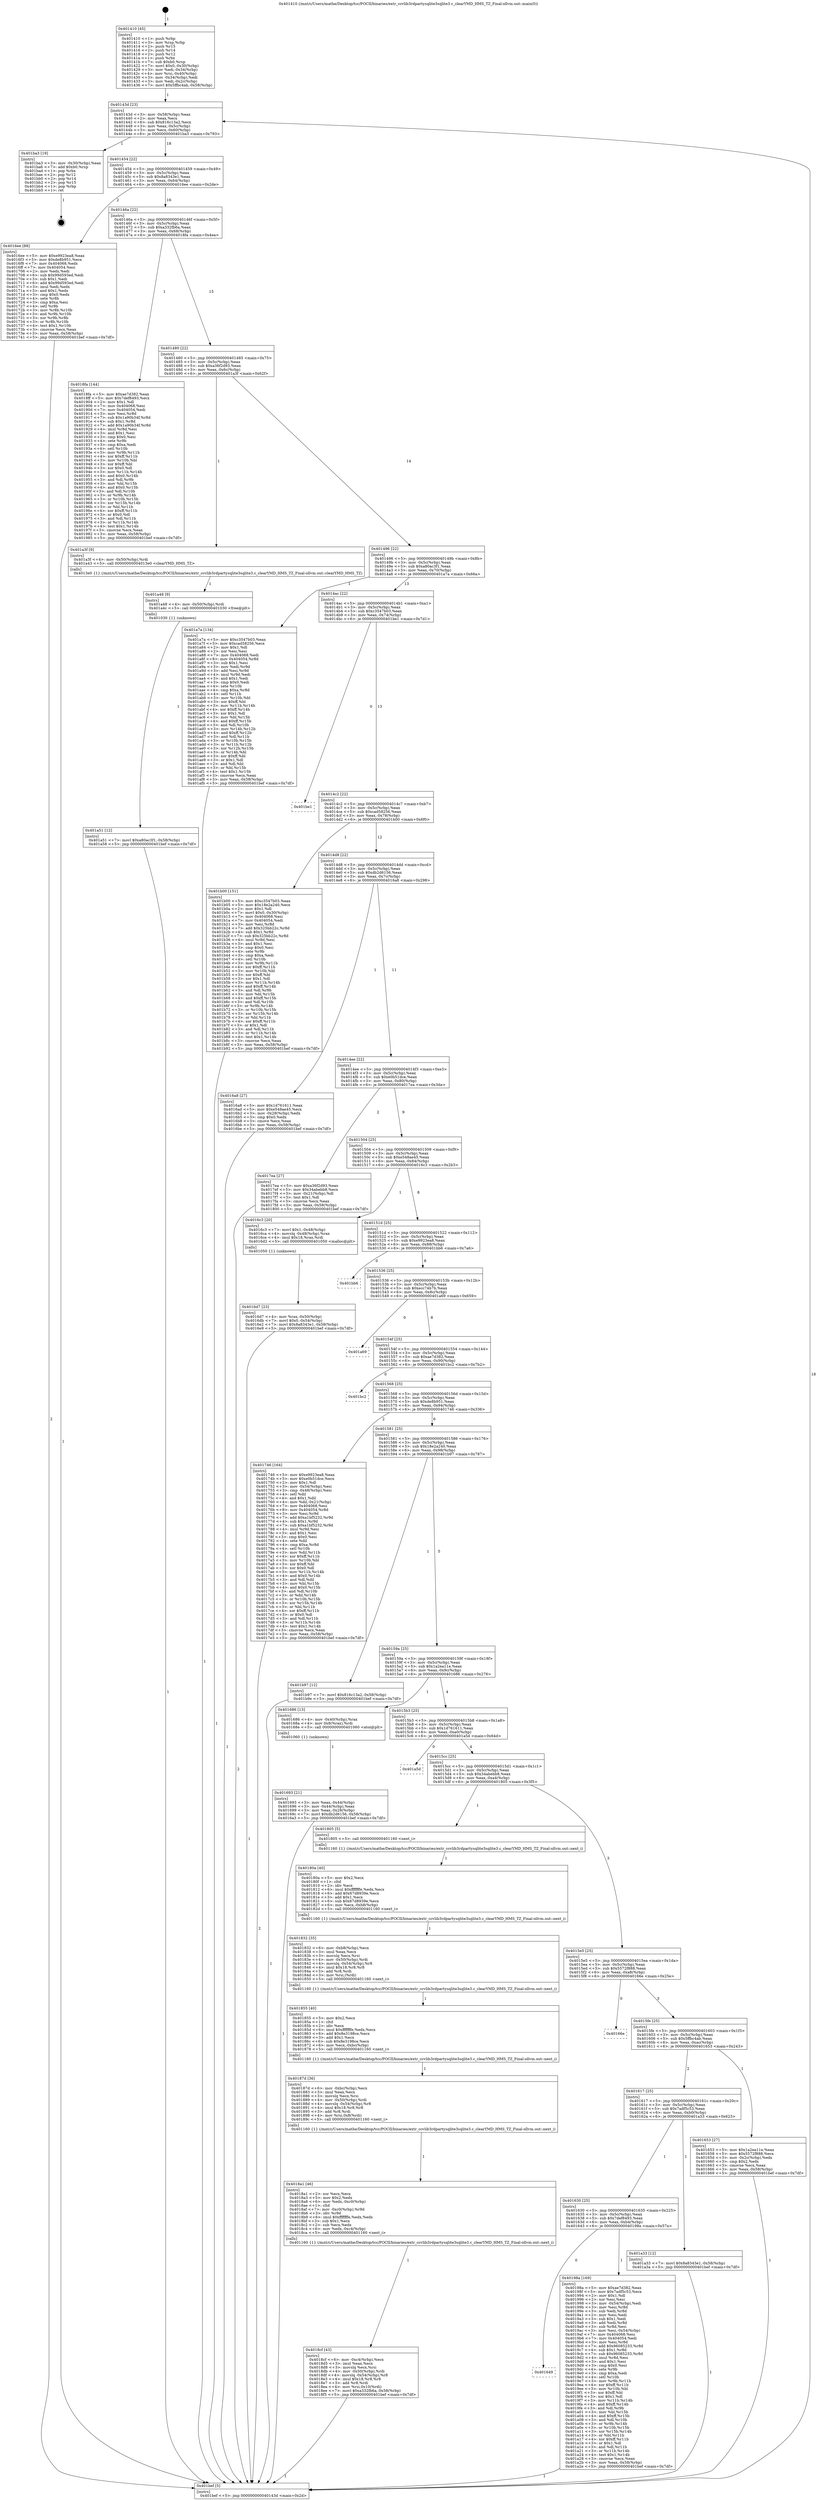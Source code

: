 digraph "0x401410" {
  label = "0x401410 (/mnt/c/Users/mathe/Desktop/tcc/POCII/binaries/extr_ccvlib3rdpartysqlite3sqlite3.c_clearYMD_HMS_TZ_Final-ollvm.out::main(0))"
  labelloc = "t"
  node[shape=record]

  Entry [label="",width=0.3,height=0.3,shape=circle,fillcolor=black,style=filled]
  "0x40143d" [label="{
     0x40143d [23]\l
     | [instrs]\l
     &nbsp;&nbsp;0x40143d \<+3\>: mov -0x58(%rbp),%eax\l
     &nbsp;&nbsp;0x401440 \<+2\>: mov %eax,%ecx\l
     &nbsp;&nbsp;0x401442 \<+6\>: sub $0x816c13a2,%ecx\l
     &nbsp;&nbsp;0x401448 \<+3\>: mov %eax,-0x5c(%rbp)\l
     &nbsp;&nbsp;0x40144b \<+3\>: mov %ecx,-0x60(%rbp)\l
     &nbsp;&nbsp;0x40144e \<+6\>: je 0000000000401ba3 \<main+0x793\>\l
  }"]
  "0x401ba3" [label="{
     0x401ba3 [19]\l
     | [instrs]\l
     &nbsp;&nbsp;0x401ba3 \<+3\>: mov -0x30(%rbp),%eax\l
     &nbsp;&nbsp;0x401ba6 \<+7\>: add $0xb0,%rsp\l
     &nbsp;&nbsp;0x401bad \<+1\>: pop %rbx\l
     &nbsp;&nbsp;0x401bae \<+2\>: pop %r12\l
     &nbsp;&nbsp;0x401bb0 \<+2\>: pop %r14\l
     &nbsp;&nbsp;0x401bb2 \<+2\>: pop %r15\l
     &nbsp;&nbsp;0x401bb4 \<+1\>: pop %rbp\l
     &nbsp;&nbsp;0x401bb5 \<+1\>: ret\l
  }"]
  "0x401454" [label="{
     0x401454 [22]\l
     | [instrs]\l
     &nbsp;&nbsp;0x401454 \<+5\>: jmp 0000000000401459 \<main+0x49\>\l
     &nbsp;&nbsp;0x401459 \<+3\>: mov -0x5c(%rbp),%eax\l
     &nbsp;&nbsp;0x40145c \<+5\>: sub $0x8a8343e1,%eax\l
     &nbsp;&nbsp;0x401461 \<+3\>: mov %eax,-0x64(%rbp)\l
     &nbsp;&nbsp;0x401464 \<+6\>: je 00000000004016ee \<main+0x2de\>\l
  }"]
  Exit [label="",width=0.3,height=0.3,shape=circle,fillcolor=black,style=filled,peripheries=2]
  "0x4016ee" [label="{
     0x4016ee [88]\l
     | [instrs]\l
     &nbsp;&nbsp;0x4016ee \<+5\>: mov $0xe9923ea8,%eax\l
     &nbsp;&nbsp;0x4016f3 \<+5\>: mov $0xde8b951,%ecx\l
     &nbsp;&nbsp;0x4016f8 \<+7\>: mov 0x404068,%edx\l
     &nbsp;&nbsp;0x4016ff \<+7\>: mov 0x404054,%esi\l
     &nbsp;&nbsp;0x401706 \<+2\>: mov %edx,%edi\l
     &nbsp;&nbsp;0x401708 \<+6\>: sub $0x99d593ed,%edi\l
     &nbsp;&nbsp;0x40170e \<+3\>: sub $0x1,%edi\l
     &nbsp;&nbsp;0x401711 \<+6\>: add $0x99d593ed,%edi\l
     &nbsp;&nbsp;0x401717 \<+3\>: imul %edi,%edx\l
     &nbsp;&nbsp;0x40171a \<+3\>: and $0x1,%edx\l
     &nbsp;&nbsp;0x40171d \<+3\>: cmp $0x0,%edx\l
     &nbsp;&nbsp;0x401720 \<+4\>: sete %r8b\l
     &nbsp;&nbsp;0x401724 \<+3\>: cmp $0xa,%esi\l
     &nbsp;&nbsp;0x401727 \<+4\>: setl %r9b\l
     &nbsp;&nbsp;0x40172b \<+3\>: mov %r8b,%r10b\l
     &nbsp;&nbsp;0x40172e \<+3\>: and %r9b,%r10b\l
     &nbsp;&nbsp;0x401731 \<+3\>: xor %r9b,%r8b\l
     &nbsp;&nbsp;0x401734 \<+3\>: or %r8b,%r10b\l
     &nbsp;&nbsp;0x401737 \<+4\>: test $0x1,%r10b\l
     &nbsp;&nbsp;0x40173b \<+3\>: cmovne %ecx,%eax\l
     &nbsp;&nbsp;0x40173e \<+3\>: mov %eax,-0x58(%rbp)\l
     &nbsp;&nbsp;0x401741 \<+5\>: jmp 0000000000401bef \<main+0x7df\>\l
  }"]
  "0x40146a" [label="{
     0x40146a [22]\l
     | [instrs]\l
     &nbsp;&nbsp;0x40146a \<+5\>: jmp 000000000040146f \<main+0x5f\>\l
     &nbsp;&nbsp;0x40146f \<+3\>: mov -0x5c(%rbp),%eax\l
     &nbsp;&nbsp;0x401472 \<+5\>: sub $0xa332fb6a,%eax\l
     &nbsp;&nbsp;0x401477 \<+3\>: mov %eax,-0x68(%rbp)\l
     &nbsp;&nbsp;0x40147a \<+6\>: je 00000000004018fa \<main+0x4ea\>\l
  }"]
  "0x401a51" [label="{
     0x401a51 [12]\l
     | [instrs]\l
     &nbsp;&nbsp;0x401a51 \<+7\>: movl $0xa80ac3f1,-0x58(%rbp)\l
     &nbsp;&nbsp;0x401a58 \<+5\>: jmp 0000000000401bef \<main+0x7df\>\l
  }"]
  "0x4018fa" [label="{
     0x4018fa [144]\l
     | [instrs]\l
     &nbsp;&nbsp;0x4018fa \<+5\>: mov $0xae7d382,%eax\l
     &nbsp;&nbsp;0x4018ff \<+5\>: mov $0x7def8493,%ecx\l
     &nbsp;&nbsp;0x401904 \<+2\>: mov $0x1,%dl\l
     &nbsp;&nbsp;0x401906 \<+7\>: mov 0x404068,%esi\l
     &nbsp;&nbsp;0x40190d \<+7\>: mov 0x404054,%edi\l
     &nbsp;&nbsp;0x401914 \<+3\>: mov %esi,%r8d\l
     &nbsp;&nbsp;0x401917 \<+7\>: sub $0x1a90b34f,%r8d\l
     &nbsp;&nbsp;0x40191e \<+4\>: sub $0x1,%r8d\l
     &nbsp;&nbsp;0x401922 \<+7\>: add $0x1a90b34f,%r8d\l
     &nbsp;&nbsp;0x401929 \<+4\>: imul %r8d,%esi\l
     &nbsp;&nbsp;0x40192d \<+3\>: and $0x1,%esi\l
     &nbsp;&nbsp;0x401930 \<+3\>: cmp $0x0,%esi\l
     &nbsp;&nbsp;0x401933 \<+4\>: sete %r9b\l
     &nbsp;&nbsp;0x401937 \<+3\>: cmp $0xa,%edi\l
     &nbsp;&nbsp;0x40193a \<+4\>: setl %r10b\l
     &nbsp;&nbsp;0x40193e \<+3\>: mov %r9b,%r11b\l
     &nbsp;&nbsp;0x401941 \<+4\>: xor $0xff,%r11b\l
     &nbsp;&nbsp;0x401945 \<+3\>: mov %r10b,%bl\l
     &nbsp;&nbsp;0x401948 \<+3\>: xor $0xff,%bl\l
     &nbsp;&nbsp;0x40194b \<+3\>: xor $0x0,%dl\l
     &nbsp;&nbsp;0x40194e \<+3\>: mov %r11b,%r14b\l
     &nbsp;&nbsp;0x401951 \<+4\>: and $0x0,%r14b\l
     &nbsp;&nbsp;0x401955 \<+3\>: and %dl,%r9b\l
     &nbsp;&nbsp;0x401958 \<+3\>: mov %bl,%r15b\l
     &nbsp;&nbsp;0x40195b \<+4\>: and $0x0,%r15b\l
     &nbsp;&nbsp;0x40195f \<+3\>: and %dl,%r10b\l
     &nbsp;&nbsp;0x401962 \<+3\>: or %r9b,%r14b\l
     &nbsp;&nbsp;0x401965 \<+3\>: or %r10b,%r15b\l
     &nbsp;&nbsp;0x401968 \<+3\>: xor %r15b,%r14b\l
     &nbsp;&nbsp;0x40196b \<+3\>: or %bl,%r11b\l
     &nbsp;&nbsp;0x40196e \<+4\>: xor $0xff,%r11b\l
     &nbsp;&nbsp;0x401972 \<+3\>: or $0x0,%dl\l
     &nbsp;&nbsp;0x401975 \<+3\>: and %dl,%r11b\l
     &nbsp;&nbsp;0x401978 \<+3\>: or %r11b,%r14b\l
     &nbsp;&nbsp;0x40197b \<+4\>: test $0x1,%r14b\l
     &nbsp;&nbsp;0x40197f \<+3\>: cmovne %ecx,%eax\l
     &nbsp;&nbsp;0x401982 \<+3\>: mov %eax,-0x58(%rbp)\l
     &nbsp;&nbsp;0x401985 \<+5\>: jmp 0000000000401bef \<main+0x7df\>\l
  }"]
  "0x401480" [label="{
     0x401480 [22]\l
     | [instrs]\l
     &nbsp;&nbsp;0x401480 \<+5\>: jmp 0000000000401485 \<main+0x75\>\l
     &nbsp;&nbsp;0x401485 \<+3\>: mov -0x5c(%rbp),%eax\l
     &nbsp;&nbsp;0x401488 \<+5\>: sub $0xa36f2d93,%eax\l
     &nbsp;&nbsp;0x40148d \<+3\>: mov %eax,-0x6c(%rbp)\l
     &nbsp;&nbsp;0x401490 \<+6\>: je 0000000000401a3f \<main+0x62f\>\l
  }"]
  "0x401a48" [label="{
     0x401a48 [9]\l
     | [instrs]\l
     &nbsp;&nbsp;0x401a48 \<+4\>: mov -0x50(%rbp),%rdi\l
     &nbsp;&nbsp;0x401a4c \<+5\>: call 0000000000401030 \<free@plt\>\l
     | [calls]\l
     &nbsp;&nbsp;0x401030 \{1\} (unknown)\l
  }"]
  "0x401a3f" [label="{
     0x401a3f [9]\l
     | [instrs]\l
     &nbsp;&nbsp;0x401a3f \<+4\>: mov -0x50(%rbp),%rdi\l
     &nbsp;&nbsp;0x401a43 \<+5\>: call 00000000004013e0 \<clearYMD_HMS_TZ\>\l
     | [calls]\l
     &nbsp;&nbsp;0x4013e0 \{1\} (/mnt/c/Users/mathe/Desktop/tcc/POCII/binaries/extr_ccvlib3rdpartysqlite3sqlite3.c_clearYMD_HMS_TZ_Final-ollvm.out::clearYMD_HMS_TZ)\l
  }"]
  "0x401496" [label="{
     0x401496 [22]\l
     | [instrs]\l
     &nbsp;&nbsp;0x401496 \<+5\>: jmp 000000000040149b \<main+0x8b\>\l
     &nbsp;&nbsp;0x40149b \<+3\>: mov -0x5c(%rbp),%eax\l
     &nbsp;&nbsp;0x40149e \<+5\>: sub $0xa80ac3f1,%eax\l
     &nbsp;&nbsp;0x4014a3 \<+3\>: mov %eax,-0x70(%rbp)\l
     &nbsp;&nbsp;0x4014a6 \<+6\>: je 0000000000401a7a \<main+0x66a\>\l
  }"]
  "0x401649" [label="{
     0x401649\l
  }", style=dashed]
  "0x401a7a" [label="{
     0x401a7a [134]\l
     | [instrs]\l
     &nbsp;&nbsp;0x401a7a \<+5\>: mov $0xc3547b03,%eax\l
     &nbsp;&nbsp;0x401a7f \<+5\>: mov $0xcad58256,%ecx\l
     &nbsp;&nbsp;0x401a84 \<+2\>: mov $0x1,%dl\l
     &nbsp;&nbsp;0x401a86 \<+2\>: xor %esi,%esi\l
     &nbsp;&nbsp;0x401a88 \<+7\>: mov 0x404068,%edi\l
     &nbsp;&nbsp;0x401a8f \<+8\>: mov 0x404054,%r8d\l
     &nbsp;&nbsp;0x401a97 \<+3\>: sub $0x1,%esi\l
     &nbsp;&nbsp;0x401a9a \<+3\>: mov %edi,%r9d\l
     &nbsp;&nbsp;0x401a9d \<+3\>: add %esi,%r9d\l
     &nbsp;&nbsp;0x401aa0 \<+4\>: imul %r9d,%edi\l
     &nbsp;&nbsp;0x401aa4 \<+3\>: and $0x1,%edi\l
     &nbsp;&nbsp;0x401aa7 \<+3\>: cmp $0x0,%edi\l
     &nbsp;&nbsp;0x401aaa \<+4\>: sete %r10b\l
     &nbsp;&nbsp;0x401aae \<+4\>: cmp $0xa,%r8d\l
     &nbsp;&nbsp;0x401ab2 \<+4\>: setl %r11b\l
     &nbsp;&nbsp;0x401ab6 \<+3\>: mov %r10b,%bl\l
     &nbsp;&nbsp;0x401ab9 \<+3\>: xor $0xff,%bl\l
     &nbsp;&nbsp;0x401abc \<+3\>: mov %r11b,%r14b\l
     &nbsp;&nbsp;0x401abf \<+4\>: xor $0xff,%r14b\l
     &nbsp;&nbsp;0x401ac3 \<+3\>: xor $0x1,%dl\l
     &nbsp;&nbsp;0x401ac6 \<+3\>: mov %bl,%r15b\l
     &nbsp;&nbsp;0x401ac9 \<+4\>: and $0xff,%r15b\l
     &nbsp;&nbsp;0x401acd \<+3\>: and %dl,%r10b\l
     &nbsp;&nbsp;0x401ad0 \<+3\>: mov %r14b,%r12b\l
     &nbsp;&nbsp;0x401ad3 \<+4\>: and $0xff,%r12b\l
     &nbsp;&nbsp;0x401ad7 \<+3\>: and %dl,%r11b\l
     &nbsp;&nbsp;0x401ada \<+3\>: or %r10b,%r15b\l
     &nbsp;&nbsp;0x401add \<+3\>: or %r11b,%r12b\l
     &nbsp;&nbsp;0x401ae0 \<+3\>: xor %r12b,%r15b\l
     &nbsp;&nbsp;0x401ae3 \<+3\>: or %r14b,%bl\l
     &nbsp;&nbsp;0x401ae6 \<+3\>: xor $0xff,%bl\l
     &nbsp;&nbsp;0x401ae9 \<+3\>: or $0x1,%dl\l
     &nbsp;&nbsp;0x401aec \<+2\>: and %dl,%bl\l
     &nbsp;&nbsp;0x401aee \<+3\>: or %bl,%r15b\l
     &nbsp;&nbsp;0x401af1 \<+4\>: test $0x1,%r15b\l
     &nbsp;&nbsp;0x401af5 \<+3\>: cmovne %ecx,%eax\l
     &nbsp;&nbsp;0x401af8 \<+3\>: mov %eax,-0x58(%rbp)\l
     &nbsp;&nbsp;0x401afb \<+5\>: jmp 0000000000401bef \<main+0x7df\>\l
  }"]
  "0x4014ac" [label="{
     0x4014ac [22]\l
     | [instrs]\l
     &nbsp;&nbsp;0x4014ac \<+5\>: jmp 00000000004014b1 \<main+0xa1\>\l
     &nbsp;&nbsp;0x4014b1 \<+3\>: mov -0x5c(%rbp),%eax\l
     &nbsp;&nbsp;0x4014b4 \<+5\>: sub $0xc3547b03,%eax\l
     &nbsp;&nbsp;0x4014b9 \<+3\>: mov %eax,-0x74(%rbp)\l
     &nbsp;&nbsp;0x4014bc \<+6\>: je 0000000000401be1 \<main+0x7d1\>\l
  }"]
  "0x40198a" [label="{
     0x40198a [169]\l
     | [instrs]\l
     &nbsp;&nbsp;0x40198a \<+5\>: mov $0xae7d382,%eax\l
     &nbsp;&nbsp;0x40198f \<+5\>: mov $0x7adf5c53,%ecx\l
     &nbsp;&nbsp;0x401994 \<+2\>: mov $0x1,%dl\l
     &nbsp;&nbsp;0x401996 \<+2\>: xor %esi,%esi\l
     &nbsp;&nbsp;0x401998 \<+3\>: mov -0x54(%rbp),%edi\l
     &nbsp;&nbsp;0x40199b \<+3\>: mov %esi,%r8d\l
     &nbsp;&nbsp;0x40199e \<+3\>: sub %edi,%r8d\l
     &nbsp;&nbsp;0x4019a1 \<+2\>: mov %esi,%edi\l
     &nbsp;&nbsp;0x4019a3 \<+3\>: sub $0x1,%edi\l
     &nbsp;&nbsp;0x4019a6 \<+3\>: add %edi,%r8d\l
     &nbsp;&nbsp;0x4019a9 \<+3\>: sub %r8d,%esi\l
     &nbsp;&nbsp;0x4019ac \<+3\>: mov %esi,-0x54(%rbp)\l
     &nbsp;&nbsp;0x4019af \<+7\>: mov 0x404068,%esi\l
     &nbsp;&nbsp;0x4019b6 \<+7\>: mov 0x404054,%edi\l
     &nbsp;&nbsp;0x4019bd \<+3\>: mov %esi,%r8d\l
     &nbsp;&nbsp;0x4019c0 \<+7\>: add $0x96085233,%r8d\l
     &nbsp;&nbsp;0x4019c7 \<+4\>: sub $0x1,%r8d\l
     &nbsp;&nbsp;0x4019cb \<+7\>: sub $0x96085233,%r8d\l
     &nbsp;&nbsp;0x4019d2 \<+4\>: imul %r8d,%esi\l
     &nbsp;&nbsp;0x4019d6 \<+3\>: and $0x1,%esi\l
     &nbsp;&nbsp;0x4019d9 \<+3\>: cmp $0x0,%esi\l
     &nbsp;&nbsp;0x4019dc \<+4\>: sete %r9b\l
     &nbsp;&nbsp;0x4019e0 \<+3\>: cmp $0xa,%edi\l
     &nbsp;&nbsp;0x4019e3 \<+4\>: setl %r10b\l
     &nbsp;&nbsp;0x4019e7 \<+3\>: mov %r9b,%r11b\l
     &nbsp;&nbsp;0x4019ea \<+4\>: xor $0xff,%r11b\l
     &nbsp;&nbsp;0x4019ee \<+3\>: mov %r10b,%bl\l
     &nbsp;&nbsp;0x4019f1 \<+3\>: xor $0xff,%bl\l
     &nbsp;&nbsp;0x4019f4 \<+3\>: xor $0x1,%dl\l
     &nbsp;&nbsp;0x4019f7 \<+3\>: mov %r11b,%r14b\l
     &nbsp;&nbsp;0x4019fa \<+4\>: and $0xff,%r14b\l
     &nbsp;&nbsp;0x4019fe \<+3\>: and %dl,%r9b\l
     &nbsp;&nbsp;0x401a01 \<+3\>: mov %bl,%r15b\l
     &nbsp;&nbsp;0x401a04 \<+4\>: and $0xff,%r15b\l
     &nbsp;&nbsp;0x401a08 \<+3\>: and %dl,%r10b\l
     &nbsp;&nbsp;0x401a0b \<+3\>: or %r9b,%r14b\l
     &nbsp;&nbsp;0x401a0e \<+3\>: or %r10b,%r15b\l
     &nbsp;&nbsp;0x401a11 \<+3\>: xor %r15b,%r14b\l
     &nbsp;&nbsp;0x401a14 \<+3\>: or %bl,%r11b\l
     &nbsp;&nbsp;0x401a17 \<+4\>: xor $0xff,%r11b\l
     &nbsp;&nbsp;0x401a1b \<+3\>: or $0x1,%dl\l
     &nbsp;&nbsp;0x401a1e \<+3\>: and %dl,%r11b\l
     &nbsp;&nbsp;0x401a21 \<+3\>: or %r11b,%r14b\l
     &nbsp;&nbsp;0x401a24 \<+4\>: test $0x1,%r14b\l
     &nbsp;&nbsp;0x401a28 \<+3\>: cmovne %ecx,%eax\l
     &nbsp;&nbsp;0x401a2b \<+3\>: mov %eax,-0x58(%rbp)\l
     &nbsp;&nbsp;0x401a2e \<+5\>: jmp 0000000000401bef \<main+0x7df\>\l
  }"]
  "0x401be1" [label="{
     0x401be1\l
  }", style=dashed]
  "0x4014c2" [label="{
     0x4014c2 [22]\l
     | [instrs]\l
     &nbsp;&nbsp;0x4014c2 \<+5\>: jmp 00000000004014c7 \<main+0xb7\>\l
     &nbsp;&nbsp;0x4014c7 \<+3\>: mov -0x5c(%rbp),%eax\l
     &nbsp;&nbsp;0x4014ca \<+5\>: sub $0xcad58256,%eax\l
     &nbsp;&nbsp;0x4014cf \<+3\>: mov %eax,-0x78(%rbp)\l
     &nbsp;&nbsp;0x4014d2 \<+6\>: je 0000000000401b00 \<main+0x6f0\>\l
  }"]
  "0x401630" [label="{
     0x401630 [25]\l
     | [instrs]\l
     &nbsp;&nbsp;0x401630 \<+5\>: jmp 0000000000401635 \<main+0x225\>\l
     &nbsp;&nbsp;0x401635 \<+3\>: mov -0x5c(%rbp),%eax\l
     &nbsp;&nbsp;0x401638 \<+5\>: sub $0x7def8493,%eax\l
     &nbsp;&nbsp;0x40163d \<+6\>: mov %eax,-0xb4(%rbp)\l
     &nbsp;&nbsp;0x401643 \<+6\>: je 000000000040198a \<main+0x57a\>\l
  }"]
  "0x401b00" [label="{
     0x401b00 [151]\l
     | [instrs]\l
     &nbsp;&nbsp;0x401b00 \<+5\>: mov $0xc3547b03,%eax\l
     &nbsp;&nbsp;0x401b05 \<+5\>: mov $0x18e2a240,%ecx\l
     &nbsp;&nbsp;0x401b0a \<+2\>: mov $0x1,%dl\l
     &nbsp;&nbsp;0x401b0c \<+7\>: movl $0x0,-0x30(%rbp)\l
     &nbsp;&nbsp;0x401b13 \<+7\>: mov 0x404068,%esi\l
     &nbsp;&nbsp;0x401b1a \<+7\>: mov 0x404054,%edi\l
     &nbsp;&nbsp;0x401b21 \<+3\>: mov %esi,%r8d\l
     &nbsp;&nbsp;0x401b24 \<+7\>: add $0x325bb22c,%r8d\l
     &nbsp;&nbsp;0x401b2b \<+4\>: sub $0x1,%r8d\l
     &nbsp;&nbsp;0x401b2f \<+7\>: sub $0x325bb22c,%r8d\l
     &nbsp;&nbsp;0x401b36 \<+4\>: imul %r8d,%esi\l
     &nbsp;&nbsp;0x401b3a \<+3\>: and $0x1,%esi\l
     &nbsp;&nbsp;0x401b3d \<+3\>: cmp $0x0,%esi\l
     &nbsp;&nbsp;0x401b40 \<+4\>: sete %r9b\l
     &nbsp;&nbsp;0x401b44 \<+3\>: cmp $0xa,%edi\l
     &nbsp;&nbsp;0x401b47 \<+4\>: setl %r10b\l
     &nbsp;&nbsp;0x401b4b \<+3\>: mov %r9b,%r11b\l
     &nbsp;&nbsp;0x401b4e \<+4\>: xor $0xff,%r11b\l
     &nbsp;&nbsp;0x401b52 \<+3\>: mov %r10b,%bl\l
     &nbsp;&nbsp;0x401b55 \<+3\>: xor $0xff,%bl\l
     &nbsp;&nbsp;0x401b58 \<+3\>: xor $0x1,%dl\l
     &nbsp;&nbsp;0x401b5b \<+3\>: mov %r11b,%r14b\l
     &nbsp;&nbsp;0x401b5e \<+4\>: and $0xff,%r14b\l
     &nbsp;&nbsp;0x401b62 \<+3\>: and %dl,%r9b\l
     &nbsp;&nbsp;0x401b65 \<+3\>: mov %bl,%r15b\l
     &nbsp;&nbsp;0x401b68 \<+4\>: and $0xff,%r15b\l
     &nbsp;&nbsp;0x401b6c \<+3\>: and %dl,%r10b\l
     &nbsp;&nbsp;0x401b6f \<+3\>: or %r9b,%r14b\l
     &nbsp;&nbsp;0x401b72 \<+3\>: or %r10b,%r15b\l
     &nbsp;&nbsp;0x401b75 \<+3\>: xor %r15b,%r14b\l
     &nbsp;&nbsp;0x401b78 \<+3\>: or %bl,%r11b\l
     &nbsp;&nbsp;0x401b7b \<+4\>: xor $0xff,%r11b\l
     &nbsp;&nbsp;0x401b7f \<+3\>: or $0x1,%dl\l
     &nbsp;&nbsp;0x401b82 \<+3\>: and %dl,%r11b\l
     &nbsp;&nbsp;0x401b85 \<+3\>: or %r11b,%r14b\l
     &nbsp;&nbsp;0x401b88 \<+4\>: test $0x1,%r14b\l
     &nbsp;&nbsp;0x401b8c \<+3\>: cmovne %ecx,%eax\l
     &nbsp;&nbsp;0x401b8f \<+3\>: mov %eax,-0x58(%rbp)\l
     &nbsp;&nbsp;0x401b92 \<+5\>: jmp 0000000000401bef \<main+0x7df\>\l
  }"]
  "0x4014d8" [label="{
     0x4014d8 [22]\l
     | [instrs]\l
     &nbsp;&nbsp;0x4014d8 \<+5\>: jmp 00000000004014dd \<main+0xcd\>\l
     &nbsp;&nbsp;0x4014dd \<+3\>: mov -0x5c(%rbp),%eax\l
     &nbsp;&nbsp;0x4014e0 \<+5\>: sub $0xdb2d6156,%eax\l
     &nbsp;&nbsp;0x4014e5 \<+3\>: mov %eax,-0x7c(%rbp)\l
     &nbsp;&nbsp;0x4014e8 \<+6\>: je 00000000004016a8 \<main+0x298\>\l
  }"]
  "0x401a33" [label="{
     0x401a33 [12]\l
     | [instrs]\l
     &nbsp;&nbsp;0x401a33 \<+7\>: movl $0x8a8343e1,-0x58(%rbp)\l
     &nbsp;&nbsp;0x401a3a \<+5\>: jmp 0000000000401bef \<main+0x7df\>\l
  }"]
  "0x4016a8" [label="{
     0x4016a8 [27]\l
     | [instrs]\l
     &nbsp;&nbsp;0x4016a8 \<+5\>: mov $0x1d761611,%eax\l
     &nbsp;&nbsp;0x4016ad \<+5\>: mov $0xe548ae45,%ecx\l
     &nbsp;&nbsp;0x4016b2 \<+3\>: mov -0x28(%rbp),%edx\l
     &nbsp;&nbsp;0x4016b5 \<+3\>: cmp $0x0,%edx\l
     &nbsp;&nbsp;0x4016b8 \<+3\>: cmove %ecx,%eax\l
     &nbsp;&nbsp;0x4016bb \<+3\>: mov %eax,-0x58(%rbp)\l
     &nbsp;&nbsp;0x4016be \<+5\>: jmp 0000000000401bef \<main+0x7df\>\l
  }"]
  "0x4014ee" [label="{
     0x4014ee [22]\l
     | [instrs]\l
     &nbsp;&nbsp;0x4014ee \<+5\>: jmp 00000000004014f3 \<main+0xe3\>\l
     &nbsp;&nbsp;0x4014f3 \<+3\>: mov -0x5c(%rbp),%eax\l
     &nbsp;&nbsp;0x4014f6 \<+5\>: sub $0xe0b51dce,%eax\l
     &nbsp;&nbsp;0x4014fb \<+3\>: mov %eax,-0x80(%rbp)\l
     &nbsp;&nbsp;0x4014fe \<+6\>: je 00000000004017ea \<main+0x3da\>\l
  }"]
  "0x4018cf" [label="{
     0x4018cf [43]\l
     | [instrs]\l
     &nbsp;&nbsp;0x4018cf \<+6\>: mov -0xc4(%rbp),%ecx\l
     &nbsp;&nbsp;0x4018d5 \<+3\>: imul %eax,%ecx\l
     &nbsp;&nbsp;0x4018d8 \<+3\>: movslq %ecx,%rsi\l
     &nbsp;&nbsp;0x4018db \<+4\>: mov -0x50(%rbp),%rdi\l
     &nbsp;&nbsp;0x4018df \<+4\>: movslq -0x54(%rbp),%r8\l
     &nbsp;&nbsp;0x4018e3 \<+4\>: imul $0x18,%r8,%r8\l
     &nbsp;&nbsp;0x4018e7 \<+3\>: add %r8,%rdi\l
     &nbsp;&nbsp;0x4018ea \<+4\>: mov %rsi,0x10(%rdi)\l
     &nbsp;&nbsp;0x4018ee \<+7\>: movl $0xa332fb6a,-0x58(%rbp)\l
     &nbsp;&nbsp;0x4018f5 \<+5\>: jmp 0000000000401bef \<main+0x7df\>\l
  }"]
  "0x4017ea" [label="{
     0x4017ea [27]\l
     | [instrs]\l
     &nbsp;&nbsp;0x4017ea \<+5\>: mov $0xa36f2d93,%eax\l
     &nbsp;&nbsp;0x4017ef \<+5\>: mov $0x34abebb8,%ecx\l
     &nbsp;&nbsp;0x4017f4 \<+3\>: mov -0x21(%rbp),%dl\l
     &nbsp;&nbsp;0x4017f7 \<+3\>: test $0x1,%dl\l
     &nbsp;&nbsp;0x4017fa \<+3\>: cmovne %ecx,%eax\l
     &nbsp;&nbsp;0x4017fd \<+3\>: mov %eax,-0x58(%rbp)\l
     &nbsp;&nbsp;0x401800 \<+5\>: jmp 0000000000401bef \<main+0x7df\>\l
  }"]
  "0x401504" [label="{
     0x401504 [25]\l
     | [instrs]\l
     &nbsp;&nbsp;0x401504 \<+5\>: jmp 0000000000401509 \<main+0xf9\>\l
     &nbsp;&nbsp;0x401509 \<+3\>: mov -0x5c(%rbp),%eax\l
     &nbsp;&nbsp;0x40150c \<+5\>: sub $0xe548ae45,%eax\l
     &nbsp;&nbsp;0x401511 \<+6\>: mov %eax,-0x84(%rbp)\l
     &nbsp;&nbsp;0x401517 \<+6\>: je 00000000004016c3 \<main+0x2b3\>\l
  }"]
  "0x4018a1" [label="{
     0x4018a1 [46]\l
     | [instrs]\l
     &nbsp;&nbsp;0x4018a1 \<+2\>: xor %ecx,%ecx\l
     &nbsp;&nbsp;0x4018a3 \<+5\>: mov $0x2,%edx\l
     &nbsp;&nbsp;0x4018a8 \<+6\>: mov %edx,-0xc0(%rbp)\l
     &nbsp;&nbsp;0x4018ae \<+1\>: cltd\l
     &nbsp;&nbsp;0x4018af \<+7\>: mov -0xc0(%rbp),%r9d\l
     &nbsp;&nbsp;0x4018b6 \<+3\>: idiv %r9d\l
     &nbsp;&nbsp;0x4018b9 \<+6\>: imul $0xfffffffe,%edx,%edx\l
     &nbsp;&nbsp;0x4018bf \<+3\>: sub $0x1,%ecx\l
     &nbsp;&nbsp;0x4018c2 \<+2\>: sub %ecx,%edx\l
     &nbsp;&nbsp;0x4018c4 \<+6\>: mov %edx,-0xc4(%rbp)\l
     &nbsp;&nbsp;0x4018ca \<+5\>: call 0000000000401160 \<next_i\>\l
     | [calls]\l
     &nbsp;&nbsp;0x401160 \{1\} (/mnt/c/Users/mathe/Desktop/tcc/POCII/binaries/extr_ccvlib3rdpartysqlite3sqlite3.c_clearYMD_HMS_TZ_Final-ollvm.out::next_i)\l
  }"]
  "0x4016c3" [label="{
     0x4016c3 [20]\l
     | [instrs]\l
     &nbsp;&nbsp;0x4016c3 \<+7\>: movl $0x1,-0x48(%rbp)\l
     &nbsp;&nbsp;0x4016ca \<+4\>: movslq -0x48(%rbp),%rax\l
     &nbsp;&nbsp;0x4016ce \<+4\>: imul $0x18,%rax,%rdi\l
     &nbsp;&nbsp;0x4016d2 \<+5\>: call 0000000000401050 \<malloc@plt\>\l
     | [calls]\l
     &nbsp;&nbsp;0x401050 \{1\} (unknown)\l
  }"]
  "0x40151d" [label="{
     0x40151d [25]\l
     | [instrs]\l
     &nbsp;&nbsp;0x40151d \<+5\>: jmp 0000000000401522 \<main+0x112\>\l
     &nbsp;&nbsp;0x401522 \<+3\>: mov -0x5c(%rbp),%eax\l
     &nbsp;&nbsp;0x401525 \<+5\>: sub $0xe9923ea8,%eax\l
     &nbsp;&nbsp;0x40152a \<+6\>: mov %eax,-0x88(%rbp)\l
     &nbsp;&nbsp;0x401530 \<+6\>: je 0000000000401bb6 \<main+0x7a6\>\l
  }"]
  "0x40187d" [label="{
     0x40187d [36]\l
     | [instrs]\l
     &nbsp;&nbsp;0x40187d \<+6\>: mov -0xbc(%rbp),%ecx\l
     &nbsp;&nbsp;0x401883 \<+3\>: imul %eax,%ecx\l
     &nbsp;&nbsp;0x401886 \<+3\>: movslq %ecx,%rsi\l
     &nbsp;&nbsp;0x401889 \<+4\>: mov -0x50(%rbp),%rdi\l
     &nbsp;&nbsp;0x40188d \<+4\>: movslq -0x54(%rbp),%r8\l
     &nbsp;&nbsp;0x401891 \<+4\>: imul $0x18,%r8,%r8\l
     &nbsp;&nbsp;0x401895 \<+3\>: add %r8,%rdi\l
     &nbsp;&nbsp;0x401898 \<+4\>: mov %rsi,0x8(%rdi)\l
     &nbsp;&nbsp;0x40189c \<+5\>: call 0000000000401160 \<next_i\>\l
     | [calls]\l
     &nbsp;&nbsp;0x401160 \{1\} (/mnt/c/Users/mathe/Desktop/tcc/POCII/binaries/extr_ccvlib3rdpartysqlite3sqlite3.c_clearYMD_HMS_TZ_Final-ollvm.out::next_i)\l
  }"]
  "0x401bb6" [label="{
     0x401bb6\l
  }", style=dashed]
  "0x401536" [label="{
     0x401536 [25]\l
     | [instrs]\l
     &nbsp;&nbsp;0x401536 \<+5\>: jmp 000000000040153b \<main+0x12b\>\l
     &nbsp;&nbsp;0x40153b \<+3\>: mov -0x5c(%rbp),%eax\l
     &nbsp;&nbsp;0x40153e \<+5\>: sub $0xecc74b7b,%eax\l
     &nbsp;&nbsp;0x401543 \<+6\>: mov %eax,-0x8c(%rbp)\l
     &nbsp;&nbsp;0x401549 \<+6\>: je 0000000000401a69 \<main+0x659\>\l
  }"]
  "0x401855" [label="{
     0x401855 [40]\l
     | [instrs]\l
     &nbsp;&nbsp;0x401855 \<+5\>: mov $0x2,%ecx\l
     &nbsp;&nbsp;0x40185a \<+1\>: cltd\l
     &nbsp;&nbsp;0x40185b \<+2\>: idiv %ecx\l
     &nbsp;&nbsp;0x40185d \<+6\>: imul $0xfffffffe,%edx,%ecx\l
     &nbsp;&nbsp;0x401863 \<+6\>: add $0x8e3198ce,%ecx\l
     &nbsp;&nbsp;0x401869 \<+3\>: add $0x1,%ecx\l
     &nbsp;&nbsp;0x40186c \<+6\>: sub $0x8e3198ce,%ecx\l
     &nbsp;&nbsp;0x401872 \<+6\>: mov %ecx,-0xbc(%rbp)\l
     &nbsp;&nbsp;0x401878 \<+5\>: call 0000000000401160 \<next_i\>\l
     | [calls]\l
     &nbsp;&nbsp;0x401160 \{1\} (/mnt/c/Users/mathe/Desktop/tcc/POCII/binaries/extr_ccvlib3rdpartysqlite3sqlite3.c_clearYMD_HMS_TZ_Final-ollvm.out::next_i)\l
  }"]
  "0x401a69" [label="{
     0x401a69\l
  }", style=dashed]
  "0x40154f" [label="{
     0x40154f [25]\l
     | [instrs]\l
     &nbsp;&nbsp;0x40154f \<+5\>: jmp 0000000000401554 \<main+0x144\>\l
     &nbsp;&nbsp;0x401554 \<+3\>: mov -0x5c(%rbp),%eax\l
     &nbsp;&nbsp;0x401557 \<+5\>: sub $0xae7d382,%eax\l
     &nbsp;&nbsp;0x40155c \<+6\>: mov %eax,-0x90(%rbp)\l
     &nbsp;&nbsp;0x401562 \<+6\>: je 0000000000401bc2 \<main+0x7b2\>\l
  }"]
  "0x401832" [label="{
     0x401832 [35]\l
     | [instrs]\l
     &nbsp;&nbsp;0x401832 \<+6\>: mov -0xb8(%rbp),%ecx\l
     &nbsp;&nbsp;0x401838 \<+3\>: imul %eax,%ecx\l
     &nbsp;&nbsp;0x40183b \<+3\>: movslq %ecx,%rsi\l
     &nbsp;&nbsp;0x40183e \<+4\>: mov -0x50(%rbp),%rdi\l
     &nbsp;&nbsp;0x401842 \<+4\>: movslq -0x54(%rbp),%r8\l
     &nbsp;&nbsp;0x401846 \<+4\>: imul $0x18,%r8,%r8\l
     &nbsp;&nbsp;0x40184a \<+3\>: add %r8,%rdi\l
     &nbsp;&nbsp;0x40184d \<+3\>: mov %rsi,(%rdi)\l
     &nbsp;&nbsp;0x401850 \<+5\>: call 0000000000401160 \<next_i\>\l
     | [calls]\l
     &nbsp;&nbsp;0x401160 \{1\} (/mnt/c/Users/mathe/Desktop/tcc/POCII/binaries/extr_ccvlib3rdpartysqlite3sqlite3.c_clearYMD_HMS_TZ_Final-ollvm.out::next_i)\l
  }"]
  "0x401bc2" [label="{
     0x401bc2\l
  }", style=dashed]
  "0x401568" [label="{
     0x401568 [25]\l
     | [instrs]\l
     &nbsp;&nbsp;0x401568 \<+5\>: jmp 000000000040156d \<main+0x15d\>\l
     &nbsp;&nbsp;0x40156d \<+3\>: mov -0x5c(%rbp),%eax\l
     &nbsp;&nbsp;0x401570 \<+5\>: sub $0xde8b951,%eax\l
     &nbsp;&nbsp;0x401575 \<+6\>: mov %eax,-0x94(%rbp)\l
     &nbsp;&nbsp;0x40157b \<+6\>: je 0000000000401746 \<main+0x336\>\l
  }"]
  "0x40180a" [label="{
     0x40180a [40]\l
     | [instrs]\l
     &nbsp;&nbsp;0x40180a \<+5\>: mov $0x2,%ecx\l
     &nbsp;&nbsp;0x40180f \<+1\>: cltd\l
     &nbsp;&nbsp;0x401810 \<+2\>: idiv %ecx\l
     &nbsp;&nbsp;0x401812 \<+6\>: imul $0xfffffffe,%edx,%ecx\l
     &nbsp;&nbsp;0x401818 \<+6\>: add $0x67d8939e,%ecx\l
     &nbsp;&nbsp;0x40181e \<+3\>: add $0x1,%ecx\l
     &nbsp;&nbsp;0x401821 \<+6\>: sub $0x67d8939e,%ecx\l
     &nbsp;&nbsp;0x401827 \<+6\>: mov %ecx,-0xb8(%rbp)\l
     &nbsp;&nbsp;0x40182d \<+5\>: call 0000000000401160 \<next_i\>\l
     | [calls]\l
     &nbsp;&nbsp;0x401160 \{1\} (/mnt/c/Users/mathe/Desktop/tcc/POCII/binaries/extr_ccvlib3rdpartysqlite3sqlite3.c_clearYMD_HMS_TZ_Final-ollvm.out::next_i)\l
  }"]
  "0x401746" [label="{
     0x401746 [164]\l
     | [instrs]\l
     &nbsp;&nbsp;0x401746 \<+5\>: mov $0xe9923ea8,%eax\l
     &nbsp;&nbsp;0x40174b \<+5\>: mov $0xe0b51dce,%ecx\l
     &nbsp;&nbsp;0x401750 \<+2\>: mov $0x1,%dl\l
     &nbsp;&nbsp;0x401752 \<+3\>: mov -0x54(%rbp),%esi\l
     &nbsp;&nbsp;0x401755 \<+3\>: cmp -0x48(%rbp),%esi\l
     &nbsp;&nbsp;0x401758 \<+4\>: setl %dil\l
     &nbsp;&nbsp;0x40175c \<+4\>: and $0x1,%dil\l
     &nbsp;&nbsp;0x401760 \<+4\>: mov %dil,-0x21(%rbp)\l
     &nbsp;&nbsp;0x401764 \<+7\>: mov 0x404068,%esi\l
     &nbsp;&nbsp;0x40176b \<+8\>: mov 0x404054,%r8d\l
     &nbsp;&nbsp;0x401773 \<+3\>: mov %esi,%r9d\l
     &nbsp;&nbsp;0x401776 \<+7\>: add $0xa1bf5232,%r9d\l
     &nbsp;&nbsp;0x40177d \<+4\>: sub $0x1,%r9d\l
     &nbsp;&nbsp;0x401781 \<+7\>: sub $0xa1bf5232,%r9d\l
     &nbsp;&nbsp;0x401788 \<+4\>: imul %r9d,%esi\l
     &nbsp;&nbsp;0x40178c \<+3\>: and $0x1,%esi\l
     &nbsp;&nbsp;0x40178f \<+3\>: cmp $0x0,%esi\l
     &nbsp;&nbsp;0x401792 \<+4\>: sete %dil\l
     &nbsp;&nbsp;0x401796 \<+4\>: cmp $0xa,%r8d\l
     &nbsp;&nbsp;0x40179a \<+4\>: setl %r10b\l
     &nbsp;&nbsp;0x40179e \<+3\>: mov %dil,%r11b\l
     &nbsp;&nbsp;0x4017a1 \<+4\>: xor $0xff,%r11b\l
     &nbsp;&nbsp;0x4017a5 \<+3\>: mov %r10b,%bl\l
     &nbsp;&nbsp;0x4017a8 \<+3\>: xor $0xff,%bl\l
     &nbsp;&nbsp;0x4017ab \<+3\>: xor $0x0,%dl\l
     &nbsp;&nbsp;0x4017ae \<+3\>: mov %r11b,%r14b\l
     &nbsp;&nbsp;0x4017b1 \<+4\>: and $0x0,%r14b\l
     &nbsp;&nbsp;0x4017b5 \<+3\>: and %dl,%dil\l
     &nbsp;&nbsp;0x4017b8 \<+3\>: mov %bl,%r15b\l
     &nbsp;&nbsp;0x4017bb \<+4\>: and $0x0,%r15b\l
     &nbsp;&nbsp;0x4017bf \<+3\>: and %dl,%r10b\l
     &nbsp;&nbsp;0x4017c2 \<+3\>: or %dil,%r14b\l
     &nbsp;&nbsp;0x4017c5 \<+3\>: or %r10b,%r15b\l
     &nbsp;&nbsp;0x4017c8 \<+3\>: xor %r15b,%r14b\l
     &nbsp;&nbsp;0x4017cb \<+3\>: or %bl,%r11b\l
     &nbsp;&nbsp;0x4017ce \<+4\>: xor $0xff,%r11b\l
     &nbsp;&nbsp;0x4017d2 \<+3\>: or $0x0,%dl\l
     &nbsp;&nbsp;0x4017d5 \<+3\>: and %dl,%r11b\l
     &nbsp;&nbsp;0x4017d8 \<+3\>: or %r11b,%r14b\l
     &nbsp;&nbsp;0x4017db \<+4\>: test $0x1,%r14b\l
     &nbsp;&nbsp;0x4017df \<+3\>: cmovne %ecx,%eax\l
     &nbsp;&nbsp;0x4017e2 \<+3\>: mov %eax,-0x58(%rbp)\l
     &nbsp;&nbsp;0x4017e5 \<+5\>: jmp 0000000000401bef \<main+0x7df\>\l
  }"]
  "0x401581" [label="{
     0x401581 [25]\l
     | [instrs]\l
     &nbsp;&nbsp;0x401581 \<+5\>: jmp 0000000000401586 \<main+0x176\>\l
     &nbsp;&nbsp;0x401586 \<+3\>: mov -0x5c(%rbp),%eax\l
     &nbsp;&nbsp;0x401589 \<+5\>: sub $0x18e2a240,%eax\l
     &nbsp;&nbsp;0x40158e \<+6\>: mov %eax,-0x98(%rbp)\l
     &nbsp;&nbsp;0x401594 \<+6\>: je 0000000000401b97 \<main+0x787\>\l
  }"]
  "0x4016d7" [label="{
     0x4016d7 [23]\l
     | [instrs]\l
     &nbsp;&nbsp;0x4016d7 \<+4\>: mov %rax,-0x50(%rbp)\l
     &nbsp;&nbsp;0x4016db \<+7\>: movl $0x0,-0x54(%rbp)\l
     &nbsp;&nbsp;0x4016e2 \<+7\>: movl $0x8a8343e1,-0x58(%rbp)\l
     &nbsp;&nbsp;0x4016e9 \<+5\>: jmp 0000000000401bef \<main+0x7df\>\l
  }"]
  "0x401b97" [label="{
     0x401b97 [12]\l
     | [instrs]\l
     &nbsp;&nbsp;0x401b97 \<+7\>: movl $0x816c13a2,-0x58(%rbp)\l
     &nbsp;&nbsp;0x401b9e \<+5\>: jmp 0000000000401bef \<main+0x7df\>\l
  }"]
  "0x40159a" [label="{
     0x40159a [25]\l
     | [instrs]\l
     &nbsp;&nbsp;0x40159a \<+5\>: jmp 000000000040159f \<main+0x18f\>\l
     &nbsp;&nbsp;0x40159f \<+3\>: mov -0x5c(%rbp),%eax\l
     &nbsp;&nbsp;0x4015a2 \<+5\>: sub $0x1a2ea11e,%eax\l
     &nbsp;&nbsp;0x4015a7 \<+6\>: mov %eax,-0x9c(%rbp)\l
     &nbsp;&nbsp;0x4015ad \<+6\>: je 0000000000401686 \<main+0x276\>\l
  }"]
  "0x401693" [label="{
     0x401693 [21]\l
     | [instrs]\l
     &nbsp;&nbsp;0x401693 \<+3\>: mov %eax,-0x44(%rbp)\l
     &nbsp;&nbsp;0x401696 \<+3\>: mov -0x44(%rbp),%eax\l
     &nbsp;&nbsp;0x401699 \<+3\>: mov %eax,-0x28(%rbp)\l
     &nbsp;&nbsp;0x40169c \<+7\>: movl $0xdb2d6156,-0x58(%rbp)\l
     &nbsp;&nbsp;0x4016a3 \<+5\>: jmp 0000000000401bef \<main+0x7df\>\l
  }"]
  "0x401686" [label="{
     0x401686 [13]\l
     | [instrs]\l
     &nbsp;&nbsp;0x401686 \<+4\>: mov -0x40(%rbp),%rax\l
     &nbsp;&nbsp;0x40168a \<+4\>: mov 0x8(%rax),%rdi\l
     &nbsp;&nbsp;0x40168e \<+5\>: call 0000000000401060 \<atoi@plt\>\l
     | [calls]\l
     &nbsp;&nbsp;0x401060 \{1\} (unknown)\l
  }"]
  "0x4015b3" [label="{
     0x4015b3 [25]\l
     | [instrs]\l
     &nbsp;&nbsp;0x4015b3 \<+5\>: jmp 00000000004015b8 \<main+0x1a8\>\l
     &nbsp;&nbsp;0x4015b8 \<+3\>: mov -0x5c(%rbp),%eax\l
     &nbsp;&nbsp;0x4015bb \<+5\>: sub $0x1d761611,%eax\l
     &nbsp;&nbsp;0x4015c0 \<+6\>: mov %eax,-0xa0(%rbp)\l
     &nbsp;&nbsp;0x4015c6 \<+6\>: je 0000000000401a5d \<main+0x64d\>\l
  }"]
  "0x401410" [label="{
     0x401410 [45]\l
     | [instrs]\l
     &nbsp;&nbsp;0x401410 \<+1\>: push %rbp\l
     &nbsp;&nbsp;0x401411 \<+3\>: mov %rsp,%rbp\l
     &nbsp;&nbsp;0x401414 \<+2\>: push %r15\l
     &nbsp;&nbsp;0x401416 \<+2\>: push %r14\l
     &nbsp;&nbsp;0x401418 \<+2\>: push %r12\l
     &nbsp;&nbsp;0x40141a \<+1\>: push %rbx\l
     &nbsp;&nbsp;0x40141b \<+7\>: sub $0xb0,%rsp\l
     &nbsp;&nbsp;0x401422 \<+7\>: movl $0x0,-0x30(%rbp)\l
     &nbsp;&nbsp;0x401429 \<+3\>: mov %edi,-0x34(%rbp)\l
     &nbsp;&nbsp;0x40142c \<+4\>: mov %rsi,-0x40(%rbp)\l
     &nbsp;&nbsp;0x401430 \<+3\>: mov -0x34(%rbp),%edi\l
     &nbsp;&nbsp;0x401433 \<+3\>: mov %edi,-0x2c(%rbp)\l
     &nbsp;&nbsp;0x401436 \<+7\>: movl $0x5ffbc4ab,-0x58(%rbp)\l
  }"]
  "0x401a5d" [label="{
     0x401a5d\l
  }", style=dashed]
  "0x4015cc" [label="{
     0x4015cc [25]\l
     | [instrs]\l
     &nbsp;&nbsp;0x4015cc \<+5\>: jmp 00000000004015d1 \<main+0x1c1\>\l
     &nbsp;&nbsp;0x4015d1 \<+3\>: mov -0x5c(%rbp),%eax\l
     &nbsp;&nbsp;0x4015d4 \<+5\>: sub $0x34abebb8,%eax\l
     &nbsp;&nbsp;0x4015d9 \<+6\>: mov %eax,-0xa4(%rbp)\l
     &nbsp;&nbsp;0x4015df \<+6\>: je 0000000000401805 \<main+0x3f5\>\l
  }"]
  "0x401bef" [label="{
     0x401bef [5]\l
     | [instrs]\l
     &nbsp;&nbsp;0x401bef \<+5\>: jmp 000000000040143d \<main+0x2d\>\l
  }"]
  "0x401805" [label="{
     0x401805 [5]\l
     | [instrs]\l
     &nbsp;&nbsp;0x401805 \<+5\>: call 0000000000401160 \<next_i\>\l
     | [calls]\l
     &nbsp;&nbsp;0x401160 \{1\} (/mnt/c/Users/mathe/Desktop/tcc/POCII/binaries/extr_ccvlib3rdpartysqlite3sqlite3.c_clearYMD_HMS_TZ_Final-ollvm.out::next_i)\l
  }"]
  "0x4015e5" [label="{
     0x4015e5 [25]\l
     | [instrs]\l
     &nbsp;&nbsp;0x4015e5 \<+5\>: jmp 00000000004015ea \<main+0x1da\>\l
     &nbsp;&nbsp;0x4015ea \<+3\>: mov -0x5c(%rbp),%eax\l
     &nbsp;&nbsp;0x4015ed \<+5\>: sub $0x5572f888,%eax\l
     &nbsp;&nbsp;0x4015f2 \<+6\>: mov %eax,-0xa8(%rbp)\l
     &nbsp;&nbsp;0x4015f8 \<+6\>: je 000000000040166e \<main+0x25e\>\l
  }"]
  "0x401617" [label="{
     0x401617 [25]\l
     | [instrs]\l
     &nbsp;&nbsp;0x401617 \<+5\>: jmp 000000000040161c \<main+0x20c\>\l
     &nbsp;&nbsp;0x40161c \<+3\>: mov -0x5c(%rbp),%eax\l
     &nbsp;&nbsp;0x40161f \<+5\>: sub $0x7adf5c53,%eax\l
     &nbsp;&nbsp;0x401624 \<+6\>: mov %eax,-0xb0(%rbp)\l
     &nbsp;&nbsp;0x40162a \<+6\>: je 0000000000401a33 \<main+0x623\>\l
  }"]
  "0x40166e" [label="{
     0x40166e\l
  }", style=dashed]
  "0x4015fe" [label="{
     0x4015fe [25]\l
     | [instrs]\l
     &nbsp;&nbsp;0x4015fe \<+5\>: jmp 0000000000401603 \<main+0x1f3\>\l
     &nbsp;&nbsp;0x401603 \<+3\>: mov -0x5c(%rbp),%eax\l
     &nbsp;&nbsp;0x401606 \<+5\>: sub $0x5ffbc4ab,%eax\l
     &nbsp;&nbsp;0x40160b \<+6\>: mov %eax,-0xac(%rbp)\l
     &nbsp;&nbsp;0x401611 \<+6\>: je 0000000000401653 \<main+0x243\>\l
  }"]
  "0x401653" [label="{
     0x401653 [27]\l
     | [instrs]\l
     &nbsp;&nbsp;0x401653 \<+5\>: mov $0x1a2ea11e,%eax\l
     &nbsp;&nbsp;0x401658 \<+5\>: mov $0x5572f888,%ecx\l
     &nbsp;&nbsp;0x40165d \<+3\>: mov -0x2c(%rbp),%edx\l
     &nbsp;&nbsp;0x401660 \<+3\>: cmp $0x2,%edx\l
     &nbsp;&nbsp;0x401663 \<+3\>: cmovne %ecx,%eax\l
     &nbsp;&nbsp;0x401666 \<+3\>: mov %eax,-0x58(%rbp)\l
     &nbsp;&nbsp;0x401669 \<+5\>: jmp 0000000000401bef \<main+0x7df\>\l
  }"]
  Entry -> "0x401410" [label=" 1"]
  "0x40143d" -> "0x401ba3" [label=" 1"]
  "0x40143d" -> "0x401454" [label=" 18"]
  "0x401ba3" -> Exit [label=" 1"]
  "0x401454" -> "0x4016ee" [label=" 2"]
  "0x401454" -> "0x40146a" [label=" 16"]
  "0x401b97" -> "0x401bef" [label=" 1"]
  "0x40146a" -> "0x4018fa" [label=" 1"]
  "0x40146a" -> "0x401480" [label=" 15"]
  "0x401b00" -> "0x401bef" [label=" 1"]
  "0x401480" -> "0x401a3f" [label=" 1"]
  "0x401480" -> "0x401496" [label=" 14"]
  "0x401a7a" -> "0x401bef" [label=" 1"]
  "0x401496" -> "0x401a7a" [label=" 1"]
  "0x401496" -> "0x4014ac" [label=" 13"]
  "0x401a51" -> "0x401bef" [label=" 1"]
  "0x4014ac" -> "0x401be1" [label=" 0"]
  "0x4014ac" -> "0x4014c2" [label=" 13"]
  "0x401a48" -> "0x401a51" [label=" 1"]
  "0x4014c2" -> "0x401b00" [label=" 1"]
  "0x4014c2" -> "0x4014d8" [label=" 12"]
  "0x401a33" -> "0x401bef" [label=" 1"]
  "0x4014d8" -> "0x4016a8" [label=" 1"]
  "0x4014d8" -> "0x4014ee" [label=" 11"]
  "0x40198a" -> "0x401bef" [label=" 1"]
  "0x4014ee" -> "0x4017ea" [label=" 2"]
  "0x4014ee" -> "0x401504" [label=" 9"]
  "0x401630" -> "0x40198a" [label=" 1"]
  "0x401504" -> "0x4016c3" [label=" 1"]
  "0x401504" -> "0x40151d" [label=" 8"]
  "0x401a3f" -> "0x401a48" [label=" 1"]
  "0x40151d" -> "0x401bb6" [label=" 0"]
  "0x40151d" -> "0x401536" [label=" 8"]
  "0x401617" -> "0x401630" [label=" 1"]
  "0x401536" -> "0x401a69" [label=" 0"]
  "0x401536" -> "0x40154f" [label=" 8"]
  "0x401617" -> "0x401a33" [label=" 1"]
  "0x40154f" -> "0x401bc2" [label=" 0"]
  "0x40154f" -> "0x401568" [label=" 8"]
  "0x401630" -> "0x401649" [label=" 0"]
  "0x401568" -> "0x401746" [label=" 2"]
  "0x401568" -> "0x401581" [label=" 6"]
  "0x4018fa" -> "0x401bef" [label=" 1"]
  "0x401581" -> "0x401b97" [label=" 1"]
  "0x401581" -> "0x40159a" [label=" 5"]
  "0x4018cf" -> "0x401bef" [label=" 1"]
  "0x40159a" -> "0x401686" [label=" 1"]
  "0x40159a" -> "0x4015b3" [label=" 4"]
  "0x4018a1" -> "0x4018cf" [label=" 1"]
  "0x4015b3" -> "0x401a5d" [label=" 0"]
  "0x4015b3" -> "0x4015cc" [label=" 4"]
  "0x40187d" -> "0x4018a1" [label=" 1"]
  "0x4015cc" -> "0x401805" [label=" 1"]
  "0x4015cc" -> "0x4015e5" [label=" 3"]
  "0x401855" -> "0x40187d" [label=" 1"]
  "0x4015e5" -> "0x40166e" [label=" 0"]
  "0x4015e5" -> "0x4015fe" [label=" 3"]
  "0x401832" -> "0x401855" [label=" 1"]
  "0x4015fe" -> "0x401653" [label=" 1"]
  "0x4015fe" -> "0x401617" [label=" 2"]
  "0x401653" -> "0x401bef" [label=" 1"]
  "0x401410" -> "0x40143d" [label=" 1"]
  "0x401bef" -> "0x40143d" [label=" 18"]
  "0x401686" -> "0x401693" [label=" 1"]
  "0x401693" -> "0x401bef" [label=" 1"]
  "0x4016a8" -> "0x401bef" [label=" 1"]
  "0x4016c3" -> "0x4016d7" [label=" 1"]
  "0x4016d7" -> "0x401bef" [label=" 1"]
  "0x4016ee" -> "0x401bef" [label=" 2"]
  "0x401746" -> "0x401bef" [label=" 2"]
  "0x4017ea" -> "0x401bef" [label=" 2"]
  "0x401805" -> "0x40180a" [label=" 1"]
  "0x40180a" -> "0x401832" [label=" 1"]
}
